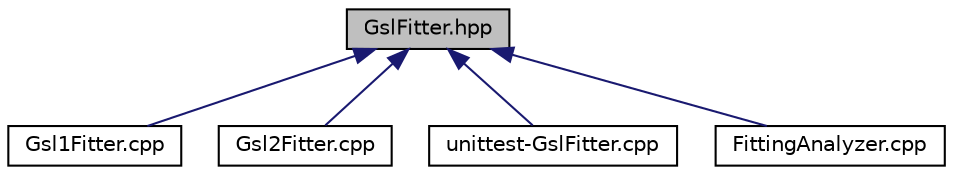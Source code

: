 digraph "GslFitter.hpp"
{
  edge [fontname="Helvetica",fontsize="10",labelfontname="Helvetica",labelfontsize="10"];
  node [fontname="Helvetica",fontsize="10",shape=record];
  Node1 [label="GslFitter.hpp",height=0.2,width=0.4,color="black", fillcolor="grey75", style="filled", fontcolor="black"];
  Node1 -> Node2 [dir="back",color="midnightblue",fontsize="10",style="solid",fontname="Helvetica"];
  Node2 [label="Gsl1Fitter.cpp",height=0.2,width=0.4,color="black", fillcolor="white", style="filled",URL="$d6/d85/_gsl1_fitter_8cpp.html",tooltip="Implementation of the GSL fitting routine for GSL v 1.16 or older. "];
  Node1 -> Node3 [dir="back",color="midnightblue",fontsize="10",style="solid",fontname="Helvetica"];
  Node3 [label="Gsl2Fitter.cpp",height=0.2,width=0.4,color="black", fillcolor="white", style="filled",URL="$d7/dd0/_gsl2_fitter_8cpp.html",tooltip="Implementation of the GSL fitting routine for GSL v2+. "];
  Node1 -> Node4 [dir="back",color="midnightblue",fontsize="10",style="solid",fontname="Helvetica"];
  Node4 [label="unittest-GslFitter.cpp",height=0.2,width=0.4,color="black", fillcolor="white", style="filled",URL="$dd/dc7/unittest-_gsl_fitter_8cpp.html",tooltip="A small code to test the functionality of the FitDriver. "];
  Node1 -> Node5 [dir="back",color="midnightblue",fontsize="10",style="solid",fontname="Helvetica"];
  Node5 [label="FittingAnalyzer.cpp",height=0.2,width=0.4,color="black", fillcolor="white", style="filled",URL="$dc/d87/_fitting_analyzer_8cpp.html",tooltip="Uses a chi^2 minimization to fit waveforms. "];
}
